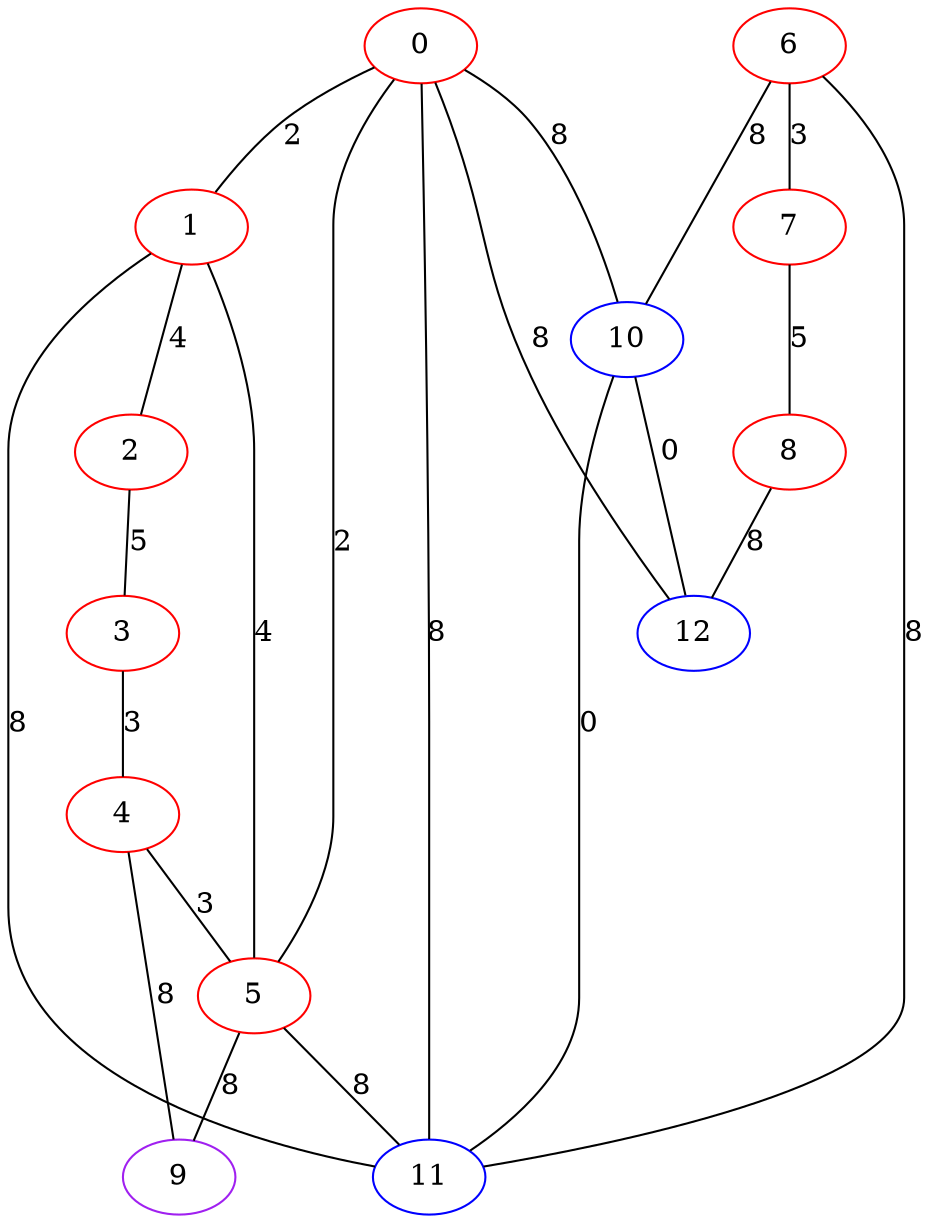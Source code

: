 graph "" {
0 [color=red, weight=1];
1 [color=red, weight=1];
2 [color=red, weight=1];
3 [color=red, weight=1];
4 [color=red, weight=1];
5 [color=red, weight=1];
6 [color=red, weight=1];
7 [color=red, weight=1];
8 [color=red, weight=1];
9 [color=purple, weight=4];
10 [color=blue, weight=3];
11 [color=blue, weight=3];
12 [color=blue, weight=3];
0 -- 1  [key=0, label=2];
0 -- 10  [key=0, label=8];
0 -- 11  [key=0, label=8];
0 -- 12  [key=0, label=8];
0 -- 5  [key=0, label=2];
1 -- 2  [key=0, label=4];
1 -- 11  [key=0, label=8];
1 -- 5  [key=0, label=4];
2 -- 3  [key=0, label=5];
3 -- 4  [key=0, label=3];
4 -- 9  [key=0, label=8];
4 -- 5  [key=0, label=3];
5 -- 11  [key=0, label=8];
5 -- 9  [key=0, label=8];
6 -- 10  [key=0, label=8];
6 -- 11  [key=0, label=8];
6 -- 7  [key=0, label=3];
7 -- 8  [key=0, label=5];
8 -- 12  [key=0, label=8];
10 -- 11  [key=0, label=0];
10 -- 12  [key=0, label=0];
}
